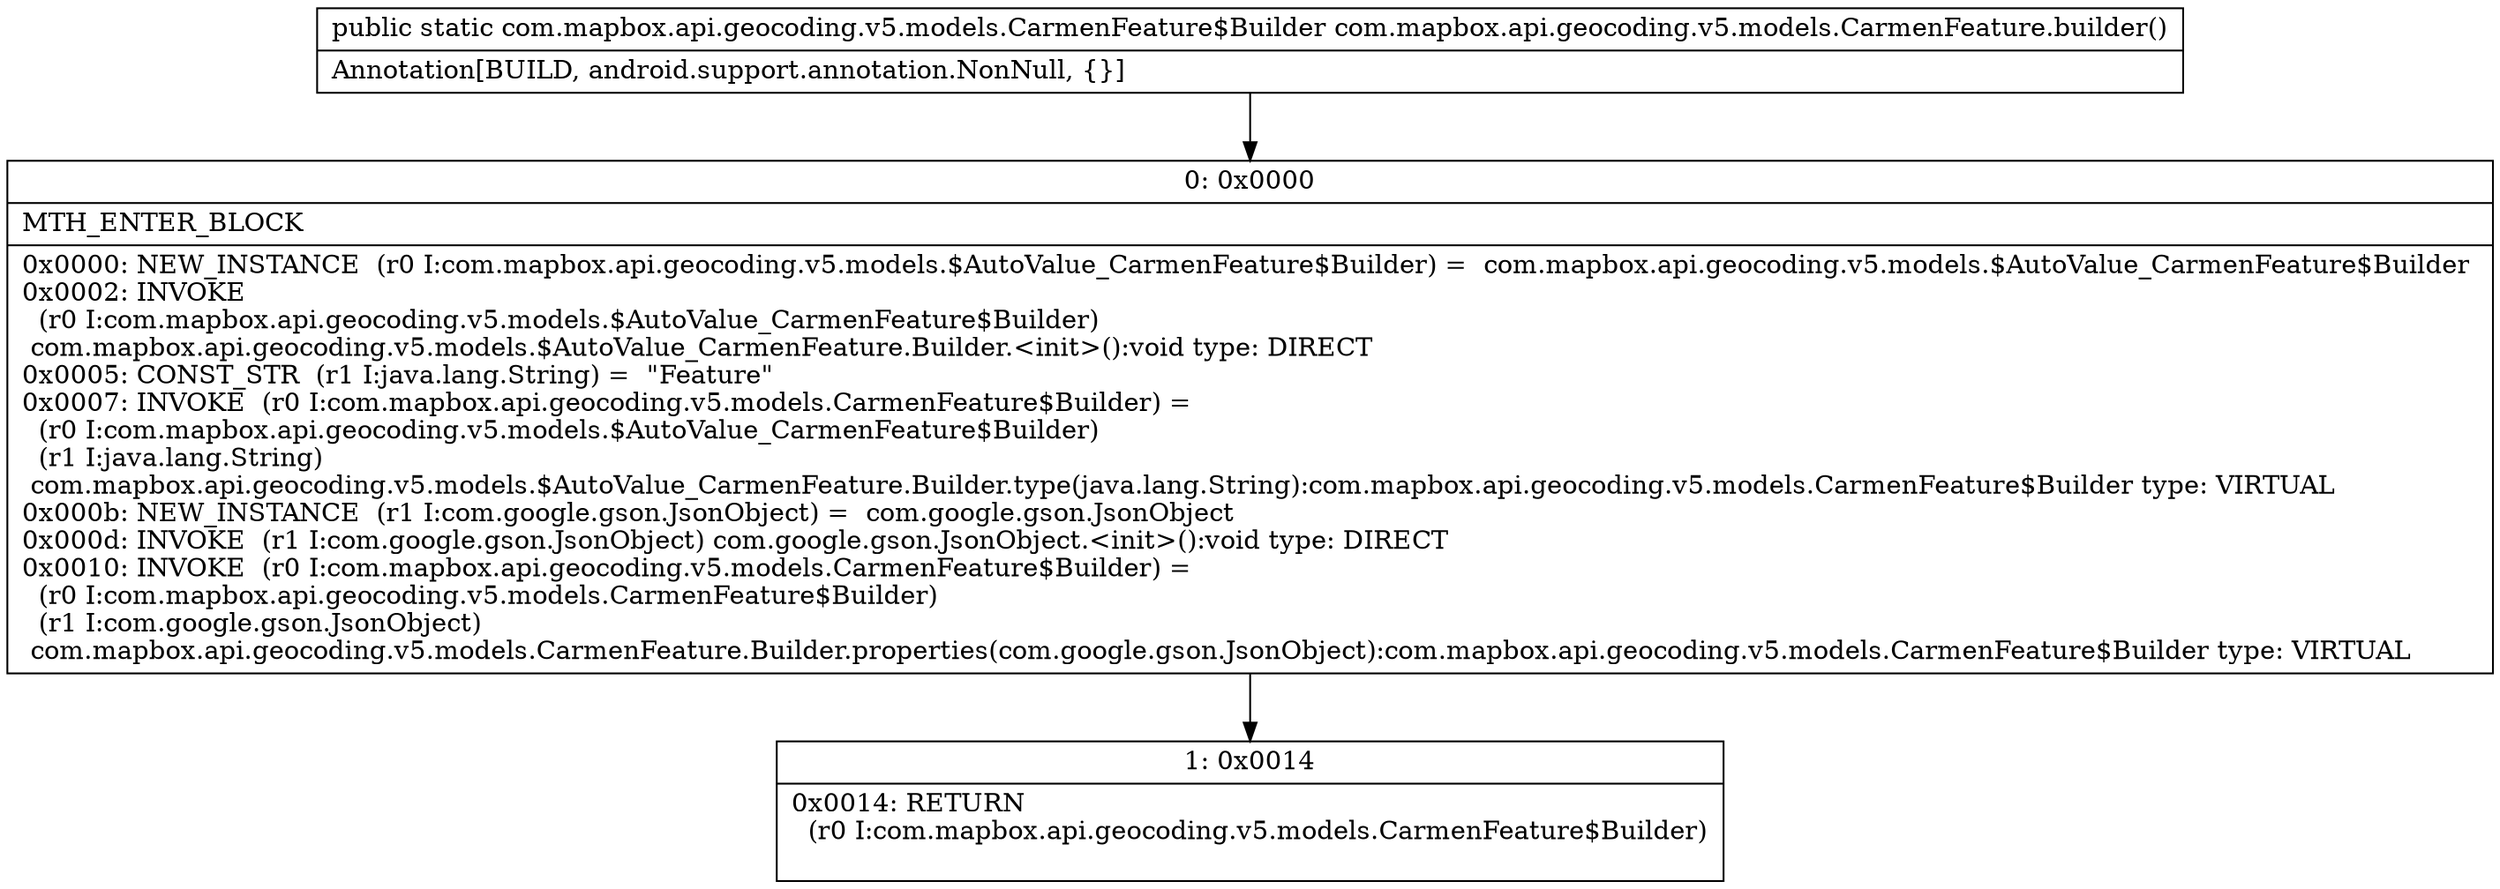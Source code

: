 digraph "CFG forcom.mapbox.api.geocoding.v5.models.CarmenFeature.builder()Lcom\/mapbox\/api\/geocoding\/v5\/models\/CarmenFeature$Builder;" {
Node_0 [shape=record,label="{0\:\ 0x0000|MTH_ENTER_BLOCK\l|0x0000: NEW_INSTANCE  (r0 I:com.mapbox.api.geocoding.v5.models.$AutoValue_CarmenFeature$Builder) =  com.mapbox.api.geocoding.v5.models.$AutoValue_CarmenFeature$Builder \l0x0002: INVOKE  \l  (r0 I:com.mapbox.api.geocoding.v5.models.$AutoValue_CarmenFeature$Builder)\l com.mapbox.api.geocoding.v5.models.$AutoValue_CarmenFeature.Builder.\<init\>():void type: DIRECT \l0x0005: CONST_STR  (r1 I:java.lang.String) =  \"Feature\" \l0x0007: INVOKE  (r0 I:com.mapbox.api.geocoding.v5.models.CarmenFeature$Builder) = \l  (r0 I:com.mapbox.api.geocoding.v5.models.$AutoValue_CarmenFeature$Builder)\l  (r1 I:java.lang.String)\l com.mapbox.api.geocoding.v5.models.$AutoValue_CarmenFeature.Builder.type(java.lang.String):com.mapbox.api.geocoding.v5.models.CarmenFeature$Builder type: VIRTUAL \l0x000b: NEW_INSTANCE  (r1 I:com.google.gson.JsonObject) =  com.google.gson.JsonObject \l0x000d: INVOKE  (r1 I:com.google.gson.JsonObject) com.google.gson.JsonObject.\<init\>():void type: DIRECT \l0x0010: INVOKE  (r0 I:com.mapbox.api.geocoding.v5.models.CarmenFeature$Builder) = \l  (r0 I:com.mapbox.api.geocoding.v5.models.CarmenFeature$Builder)\l  (r1 I:com.google.gson.JsonObject)\l com.mapbox.api.geocoding.v5.models.CarmenFeature.Builder.properties(com.google.gson.JsonObject):com.mapbox.api.geocoding.v5.models.CarmenFeature$Builder type: VIRTUAL \l}"];
Node_1 [shape=record,label="{1\:\ 0x0014|0x0014: RETURN  \l  (r0 I:com.mapbox.api.geocoding.v5.models.CarmenFeature$Builder)\l \l}"];
MethodNode[shape=record,label="{public static com.mapbox.api.geocoding.v5.models.CarmenFeature$Builder com.mapbox.api.geocoding.v5.models.CarmenFeature.builder()  | Annotation[BUILD, android.support.annotation.NonNull, \{\}]\l}"];
MethodNode -> Node_0;
Node_0 -> Node_1;
}

